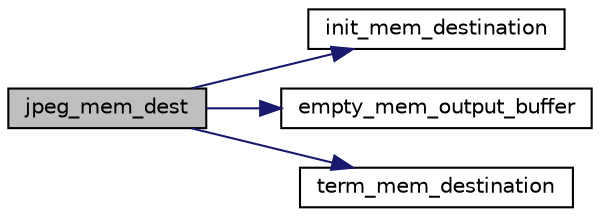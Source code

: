 digraph "jpeg_mem_dest"
{
 // LATEX_PDF_SIZE
  bgcolor="transparent";
  edge [fontname="Helvetica",fontsize="10",labelfontname="Helvetica",labelfontsize="10"];
  node [fontname="Helvetica",fontsize="10",shape=record];
  rankdir="LR";
  Node12 [label="jpeg_mem_dest",height=0.2,width=0.4,color="black", fillcolor="grey75", style="filled", fontcolor="black",tooltip=" "];
  Node12 -> Node13 [color="midnightblue",fontsize="10",style="solid",fontname="Helvetica"];
  Node13 [label="init_mem_destination",height=0.2,width=0.4,color="black",URL="$jdatadst_8c.html#a6f87db22359ee8dec52dbe63e46b4111",tooltip=" "];
  Node12 -> Node14 [color="midnightblue",fontsize="10",style="solid",fontname="Helvetica"];
  Node14 [label="empty_mem_output_buffer",height=0.2,width=0.4,color="black",URL="$jdatadst_8c.html#a9278b22dbfaf6469c03d35d5af09b745",tooltip=" "];
  Node12 -> Node15 [color="midnightblue",fontsize="10",style="solid",fontname="Helvetica"];
  Node15 [label="term_mem_destination",height=0.2,width=0.4,color="black",URL="$jdatadst_8c.html#a2d3ae7c72dd16d65d8454e19042300c7",tooltip=" "];
}
